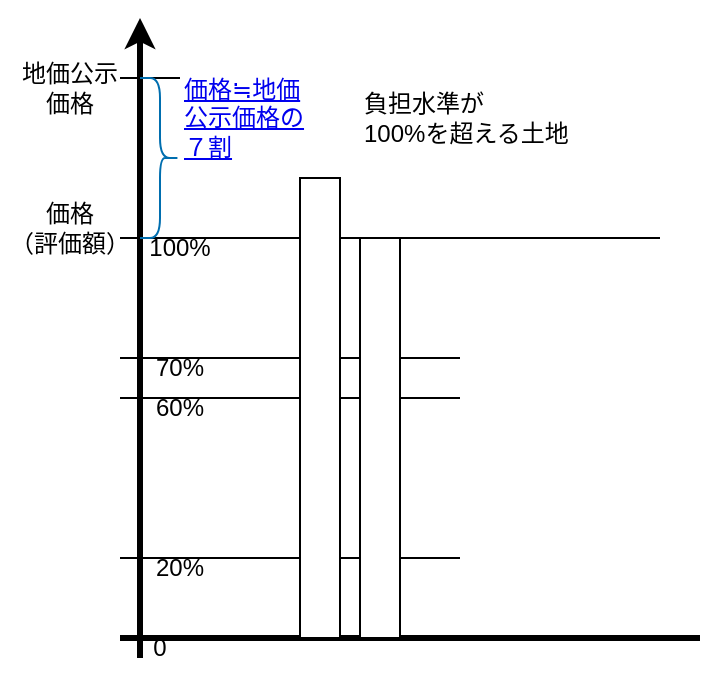 <mxfile>
    <diagram id="-IivrpqZxcpaVnNlxRor" name="ページ1">
        <mxGraphModel dx="378" dy="326" grid="1" gridSize="10" guides="1" tooltips="1" connect="1" arrows="1" fold="1" page="1" pageScale="1" pageWidth="827" pageHeight="1169" math="0" shadow="0">
            <root>
                <mxCell id="0"/>
                <mxCell id="1" parent="0"/>
                <mxCell id="4" value="地価公示&lt;br&gt;&lt;div&gt;&lt;span&gt;価格&lt;/span&gt;&lt;/div&gt;" style="text;html=1;strokeColor=none;fillColor=none;align=center;verticalAlign=middle;whiteSpace=wrap;rounded=0;" parent="1" vertex="1">
                    <mxGeometry x="20" y="30" width="50" height="30" as="geometry"/>
                </mxCell>
                <mxCell id="5" value="価格&lt;br&gt;（評価額）" style="text;html=1;strokeColor=none;fillColor=none;align=center;verticalAlign=middle;whiteSpace=wrap;rounded=0;" parent="1" vertex="1">
                    <mxGeometry x="10" y="100" width="70" height="30" as="geometry"/>
                </mxCell>
                <mxCell id="10" value="&lt;a href=&quot;https://www.city.kodaira.tokyo.jp/reiki/reiki_honbun/g135RG00000563.html#l000000000&quot;&gt;価格≒地価&lt;br&gt;公示価格の&lt;br&gt;７割&lt;/a&gt;" style="text;html=1;strokeColor=none;fillColor=none;align=left;verticalAlign=middle;whiteSpace=wrap;rounded=0;" parent="1" vertex="1">
                    <mxGeometry x="100" y="40" width="90" height="40" as="geometry"/>
                </mxCell>
                <mxCell id="13" value="" style="endArrow=none;html=1;" parent="1" edge="1">
                    <mxGeometry width="50" height="50" relative="1" as="geometry">
                        <mxPoint x="70" y="40" as="sourcePoint"/>
                        <mxPoint x="100" y="40" as="targetPoint"/>
                    </mxGeometry>
                </mxCell>
                <mxCell id="14" value="" style="endArrow=classic;html=1;strokeWidth=3;" parent="1" edge="1">
                    <mxGeometry width="50" height="50" relative="1" as="geometry">
                        <mxPoint x="80" y="330" as="sourcePoint"/>
                        <mxPoint x="80" y="10" as="targetPoint"/>
                    </mxGeometry>
                </mxCell>
                <mxCell id="15" value="" style="endArrow=none;html=1;strokeWidth=3;" parent="1" edge="1">
                    <mxGeometry width="50" height="50" relative="1" as="geometry">
                        <mxPoint x="70" y="320" as="sourcePoint"/>
                        <mxPoint x="360" y="320" as="targetPoint"/>
                    </mxGeometry>
                </mxCell>
                <mxCell id="16" value="" style="endArrow=none;html=1;" parent="1" edge="1">
                    <mxGeometry width="50" height="50" relative="1" as="geometry">
                        <mxPoint x="70" y="120" as="sourcePoint"/>
                        <mxPoint x="340" y="120" as="targetPoint"/>
                    </mxGeometry>
                </mxCell>
                <mxCell id="17" value="" style="shape=curlyBracket;whiteSpace=wrap;html=1;rounded=1;align=left;flipH=1;size=0.5;fillColor=#1ba1e2;strokeColor=#006EAF;fontColor=#ffffff;" parent="1" vertex="1">
                    <mxGeometry x="80" y="40" width="20" height="80" as="geometry"/>
                </mxCell>
                <mxCell id="18" value="" style="endArrow=none;html=1;" parent="1" edge="1">
                    <mxGeometry width="50" height="50" relative="1" as="geometry">
                        <mxPoint x="70" y="180" as="sourcePoint"/>
                        <mxPoint x="240" y="180" as="targetPoint"/>
                    </mxGeometry>
                </mxCell>
                <mxCell id="19" value="" style="endArrow=none;html=1;" parent="1" edge="1">
                    <mxGeometry width="50" height="50" relative="1" as="geometry">
                        <mxPoint x="70" y="200" as="sourcePoint"/>
                        <mxPoint x="240" y="200" as="targetPoint"/>
                    </mxGeometry>
                </mxCell>
                <mxCell id="20" value="" style="endArrow=none;html=1;" parent="1" edge="1">
                    <mxGeometry width="50" height="50" relative="1" as="geometry">
                        <mxPoint x="70" y="280" as="sourcePoint"/>
                        <mxPoint x="240" y="280" as="targetPoint"/>
                    </mxGeometry>
                </mxCell>
                <mxCell id="21" value="100%" style="text;html=1;strokeColor=none;fillColor=none;align=center;verticalAlign=middle;whiteSpace=wrap;rounded=0;" parent="1" vertex="1">
                    <mxGeometry x="80" y="120" width="40" height="10" as="geometry"/>
                </mxCell>
                <mxCell id="22" value="70%" style="text;html=1;strokeColor=none;fillColor=none;align=center;verticalAlign=middle;whiteSpace=wrap;rounded=0;" parent="1" vertex="1">
                    <mxGeometry x="80" y="180" width="40" height="10" as="geometry"/>
                </mxCell>
                <mxCell id="23" value="60%" style="text;html=1;strokeColor=none;fillColor=none;align=center;verticalAlign=middle;whiteSpace=wrap;rounded=0;" parent="1" vertex="1">
                    <mxGeometry x="80" y="200" width="40" height="10" as="geometry"/>
                </mxCell>
                <mxCell id="24" value="20%" style="text;html=1;strokeColor=none;fillColor=none;align=center;verticalAlign=middle;whiteSpace=wrap;rounded=0;" parent="1" vertex="1">
                    <mxGeometry x="80" y="280" width="40" height="10" as="geometry"/>
                </mxCell>
                <mxCell id="25" value="0" style="text;html=1;strokeColor=none;fillColor=none;align=center;verticalAlign=middle;whiteSpace=wrap;rounded=0;" parent="1" vertex="1">
                    <mxGeometry x="80" y="320" width="20" height="10" as="geometry"/>
                </mxCell>
                <mxCell id="12" value="" style="rounded=0;whiteSpace=wrap;html=1;" parent="1" vertex="1">
                    <mxGeometry x="160" y="90" width="20" height="230" as="geometry"/>
                </mxCell>
                <mxCell id="26" value="負担水準が&lt;br&gt;100%を超える土地" style="text;html=1;strokeColor=none;fillColor=none;align=left;verticalAlign=middle;whiteSpace=wrap;rounded=0;" parent="1" vertex="1">
                    <mxGeometry x="190" y="40" width="110" height="40" as="geometry"/>
                </mxCell>
                <mxCell id="27" value="" style="rounded=0;whiteSpace=wrap;html=1;" parent="1" vertex="1">
                    <mxGeometry x="190" y="120" width="20" height="200" as="geometry"/>
                </mxCell>
            </root>
        </mxGraphModel>
    </diagram>
</mxfile>
